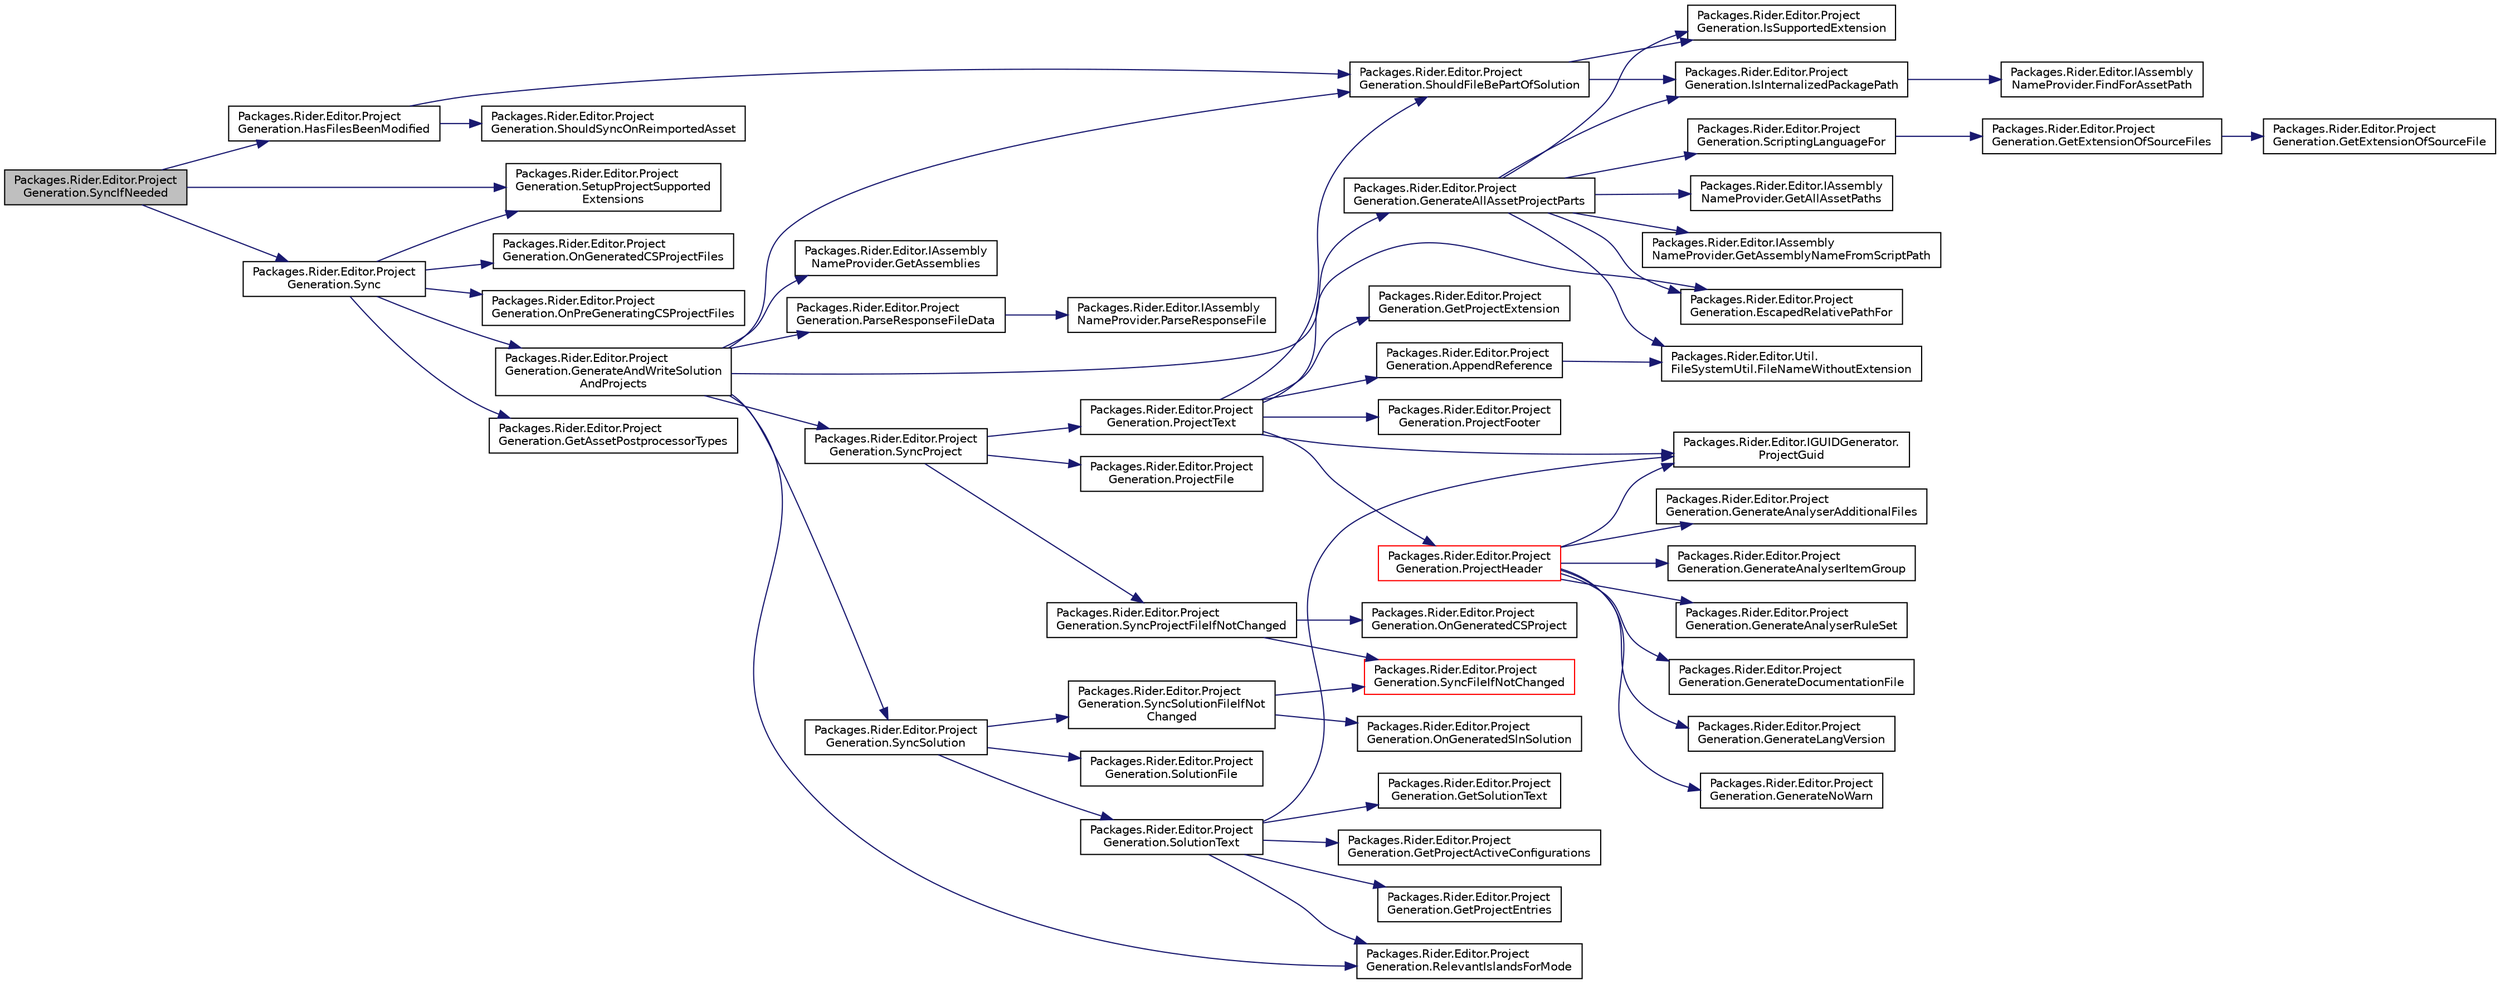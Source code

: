 digraph "Packages.Rider.Editor.ProjectGeneration.SyncIfNeeded"
{
 // LATEX_PDF_SIZE
  edge [fontname="Helvetica",fontsize="10",labelfontname="Helvetica",labelfontsize="10"];
  node [fontname="Helvetica",fontsize="10",shape=record];
  rankdir="LR";
  Node1 [label="Packages.Rider.Editor.Project\lGeneration.SyncIfNeeded",height=0.2,width=0.4,color="black", fillcolor="grey75", style="filled", fontcolor="black",tooltip="Syncs the scripting solution if any affected files are relevant."];
  Node1 -> Node2 [color="midnightblue",fontsize="10",style="solid",fontname="Helvetica"];
  Node2 [label="Packages.Rider.Editor.Project\lGeneration.HasFilesBeenModified",height=0.2,width=0.4,color="black", fillcolor="white", style="filled",URL="$class_packages_1_1_rider_1_1_editor_1_1_project_generation.html#ae768ca2f1c832c6892d8847b6b58a0bc",tooltip=" "];
  Node2 -> Node3 [color="midnightblue",fontsize="10",style="solid",fontname="Helvetica"];
  Node3 [label="Packages.Rider.Editor.Project\lGeneration.ShouldFileBePartOfSolution",height=0.2,width=0.4,color="black", fillcolor="white", style="filled",URL="$class_packages_1_1_rider_1_1_editor_1_1_project_generation.html#afea2dc1c783a54abda5dc807ed45bbd9",tooltip=" "];
  Node3 -> Node4 [color="midnightblue",fontsize="10",style="solid",fontname="Helvetica"];
  Node4 [label="Packages.Rider.Editor.Project\lGeneration.IsInternalizedPackagePath",height=0.2,width=0.4,color="black", fillcolor="white", style="filled",URL="$class_packages_1_1_rider_1_1_editor_1_1_project_generation.html#a26fc24831d5ef989afcf2395e38dc2d0",tooltip=" "];
  Node4 -> Node5 [color="midnightblue",fontsize="10",style="solid",fontname="Helvetica"];
  Node5 [label="Packages.Rider.Editor.IAssembly\lNameProvider.FindForAssetPath",height=0.2,width=0.4,color="black", fillcolor="white", style="filled",URL="$interface_packages_1_1_rider_1_1_editor_1_1_i_assembly_name_provider.html#ac7fb12f96d7ca104ac4be17c39a6e746",tooltip=" "];
  Node3 -> Node6 [color="midnightblue",fontsize="10",style="solid",fontname="Helvetica"];
  Node6 [label="Packages.Rider.Editor.Project\lGeneration.IsSupportedExtension",height=0.2,width=0.4,color="black", fillcolor="white", style="filled",URL="$class_packages_1_1_rider_1_1_editor_1_1_project_generation.html#a016d9c6ecb1d923d586d6fd9520fab14",tooltip=" "];
  Node2 -> Node7 [color="midnightblue",fontsize="10",style="solid",fontname="Helvetica"];
  Node7 [label="Packages.Rider.Editor.Project\lGeneration.ShouldSyncOnReimportedAsset",height=0.2,width=0.4,color="black", fillcolor="white", style="filled",URL="$class_packages_1_1_rider_1_1_editor_1_1_project_generation.html#a2c352436978742f508eb01641be93eb0",tooltip=" "];
  Node1 -> Node8 [color="midnightblue",fontsize="10",style="solid",fontname="Helvetica"];
  Node8 [label="Packages.Rider.Editor.Project\lGeneration.SetupProjectSupported\lExtensions",height=0.2,width=0.4,color="black", fillcolor="white", style="filled",URL="$class_packages_1_1_rider_1_1_editor_1_1_project_generation.html#ab99b22143f4ce07dc864c15f2d27c02b",tooltip=" "];
  Node1 -> Node9 [color="midnightblue",fontsize="10",style="solid",fontname="Helvetica"];
  Node9 [label="Packages.Rider.Editor.Project\lGeneration.Sync",height=0.2,width=0.4,color="black", fillcolor="white", style="filled",URL="$class_packages_1_1_rider_1_1_editor_1_1_project_generation.html#a7df4c31a74fb47f70fb901fc0e93b8a2",tooltip=" "];
  Node9 -> Node10 [color="midnightblue",fontsize="10",style="solid",fontname="Helvetica"];
  Node10 [label="Packages.Rider.Editor.Project\lGeneration.GenerateAndWriteSolution\lAndProjects",height=0.2,width=0.4,color="black", fillcolor="white", style="filled",URL="$class_packages_1_1_rider_1_1_editor_1_1_project_generation.html#a98c773d55e6fc95774f6eb998a8c2ff8",tooltip=" "];
  Node10 -> Node11 [color="midnightblue",fontsize="10",style="solid",fontname="Helvetica"];
  Node11 [label="Packages.Rider.Editor.Project\lGeneration.GenerateAllAssetProjectParts",height=0.2,width=0.4,color="black", fillcolor="white", style="filled",URL="$class_packages_1_1_rider_1_1_editor_1_1_project_generation.html#a63143b27688d6de69c210872cde5e489",tooltip=" "];
  Node11 -> Node12 [color="midnightblue",fontsize="10",style="solid",fontname="Helvetica"];
  Node12 [label="Packages.Rider.Editor.Project\lGeneration.EscapedRelativePathFor",height=0.2,width=0.4,color="black", fillcolor="white", style="filled",URL="$class_packages_1_1_rider_1_1_editor_1_1_project_generation.html#a4a648acf56dfa1c094b0faee31b59dd7",tooltip=" "];
  Node11 -> Node13 [color="midnightblue",fontsize="10",style="solid",fontname="Helvetica"];
  Node13 [label="Packages.Rider.Editor.Util.\lFileSystemUtil.FileNameWithoutExtension",height=0.2,width=0.4,color="black", fillcolor="white", style="filled",URL="$class_packages_1_1_rider_1_1_editor_1_1_util_1_1_file_system_util.html#ae6410748630d7e8df4737958d49bbd76",tooltip=" "];
  Node11 -> Node14 [color="midnightblue",fontsize="10",style="solid",fontname="Helvetica"];
  Node14 [label="Packages.Rider.Editor.IAssembly\lNameProvider.GetAllAssetPaths",height=0.2,width=0.4,color="black", fillcolor="white", style="filled",URL="$interface_packages_1_1_rider_1_1_editor_1_1_i_assembly_name_provider.html#abe4cf5f9516fd2dc0341b78ad7c48e20",tooltip=" "];
  Node11 -> Node15 [color="midnightblue",fontsize="10",style="solid",fontname="Helvetica"];
  Node15 [label="Packages.Rider.Editor.IAssembly\lNameProvider.GetAssemblyNameFromScriptPath",height=0.2,width=0.4,color="black", fillcolor="white", style="filled",URL="$interface_packages_1_1_rider_1_1_editor_1_1_i_assembly_name_provider.html#a04f1dbdb54f62f748f4ef0f353486bc0",tooltip=" "];
  Node11 -> Node4 [color="midnightblue",fontsize="10",style="solid",fontname="Helvetica"];
  Node11 -> Node6 [color="midnightblue",fontsize="10",style="solid",fontname="Helvetica"];
  Node11 -> Node16 [color="midnightblue",fontsize="10",style="solid",fontname="Helvetica"];
  Node16 [label="Packages.Rider.Editor.Project\lGeneration.ScriptingLanguageFor",height=0.2,width=0.4,color="black", fillcolor="white", style="filled",URL="$class_packages_1_1_rider_1_1_editor_1_1_project_generation.html#a64eb089daac495f3eddfc1af6201b315",tooltip=" "];
  Node16 -> Node17 [color="midnightblue",fontsize="10",style="solid",fontname="Helvetica"];
  Node17 [label="Packages.Rider.Editor.Project\lGeneration.GetExtensionOfSourceFiles",height=0.2,width=0.4,color="black", fillcolor="white", style="filled",URL="$class_packages_1_1_rider_1_1_editor_1_1_project_generation.html#abd3e174e5f0a9e8fc6e4d888839b8220",tooltip=" "];
  Node17 -> Node18 [color="midnightblue",fontsize="10",style="solid",fontname="Helvetica"];
  Node18 [label="Packages.Rider.Editor.Project\lGeneration.GetExtensionOfSourceFile",height=0.2,width=0.4,color="black", fillcolor="white", style="filled",URL="$class_packages_1_1_rider_1_1_editor_1_1_project_generation.html#a2070bb1bae407a33b3a9e9f059d53987",tooltip=" "];
  Node10 -> Node19 [color="midnightblue",fontsize="10",style="solid",fontname="Helvetica"];
  Node19 [label="Packages.Rider.Editor.IAssembly\lNameProvider.GetAssemblies",height=0.2,width=0.4,color="black", fillcolor="white", style="filled",URL="$interface_packages_1_1_rider_1_1_editor_1_1_i_assembly_name_provider.html#a00c695349840d1e22091c3d188adfcfc",tooltip=" "];
  Node10 -> Node20 [color="midnightblue",fontsize="10",style="solid",fontname="Helvetica"];
  Node20 [label="Packages.Rider.Editor.Project\lGeneration.ParseResponseFileData",height=0.2,width=0.4,color="black", fillcolor="white", style="filled",URL="$class_packages_1_1_rider_1_1_editor_1_1_project_generation.html#a9aa7f3f8420c2cce8c9dc3b95b0a9a42",tooltip=" "];
  Node20 -> Node21 [color="midnightblue",fontsize="10",style="solid",fontname="Helvetica"];
  Node21 [label="Packages.Rider.Editor.IAssembly\lNameProvider.ParseResponseFile",height=0.2,width=0.4,color="black", fillcolor="white", style="filled",URL="$interface_packages_1_1_rider_1_1_editor_1_1_i_assembly_name_provider.html#a7a2f1a1548b7dd62bf3f020ceae37a31",tooltip=" "];
  Node10 -> Node22 [color="midnightblue",fontsize="10",style="solid",fontname="Helvetica"];
  Node22 [label="Packages.Rider.Editor.Project\lGeneration.RelevantIslandsForMode",height=0.2,width=0.4,color="black", fillcolor="white", style="filled",URL="$class_packages_1_1_rider_1_1_editor_1_1_project_generation.html#a88706669e6e65eb3a76912be19b4ee5b",tooltip=" "];
  Node10 -> Node3 [color="midnightblue",fontsize="10",style="solid",fontname="Helvetica"];
  Node10 -> Node23 [color="midnightblue",fontsize="10",style="solid",fontname="Helvetica"];
  Node23 [label="Packages.Rider.Editor.Project\lGeneration.SyncProject",height=0.2,width=0.4,color="black", fillcolor="white", style="filled",URL="$class_packages_1_1_rider_1_1_editor_1_1_project_generation.html#a2eba7535bdd97f1f4ce59036e30eeda0",tooltip=" "];
  Node23 -> Node24 [color="midnightblue",fontsize="10",style="solid",fontname="Helvetica"];
  Node24 [label="Packages.Rider.Editor.Project\lGeneration.ProjectFile",height=0.2,width=0.4,color="black", fillcolor="white", style="filled",URL="$class_packages_1_1_rider_1_1_editor_1_1_project_generation.html#a162401ee4ea22a027ef350478beca2f5",tooltip=" "];
  Node23 -> Node25 [color="midnightblue",fontsize="10",style="solid",fontname="Helvetica"];
  Node25 [label="Packages.Rider.Editor.Project\lGeneration.ProjectText",height=0.2,width=0.4,color="black", fillcolor="white", style="filled",URL="$class_packages_1_1_rider_1_1_editor_1_1_project_generation.html#a469fdafe7270e2f5cda9f7a23952b2bb",tooltip=" "];
  Node25 -> Node26 [color="midnightblue",fontsize="10",style="solid",fontname="Helvetica"];
  Node26 [label="Packages.Rider.Editor.Project\lGeneration.AppendReference",height=0.2,width=0.4,color="black", fillcolor="white", style="filled",URL="$class_packages_1_1_rider_1_1_editor_1_1_project_generation.html#a1b158fc022460c1897cfec74d3d05487",tooltip=" "];
  Node26 -> Node13 [color="midnightblue",fontsize="10",style="solid",fontname="Helvetica"];
  Node25 -> Node12 [color="midnightblue",fontsize="10",style="solid",fontname="Helvetica"];
  Node25 -> Node27 [color="midnightblue",fontsize="10",style="solid",fontname="Helvetica"];
  Node27 [label="Packages.Rider.Editor.Project\lGeneration.GetProjectExtension",height=0.2,width=0.4,color="black", fillcolor="white", style="filled",URL="$class_packages_1_1_rider_1_1_editor_1_1_project_generation.html#abf82a28a2781ea51a50e54e67f81c99d",tooltip=" "];
  Node25 -> Node28 [color="midnightblue",fontsize="10",style="solid",fontname="Helvetica"];
  Node28 [label="Packages.Rider.Editor.Project\lGeneration.ProjectFooter",height=0.2,width=0.4,color="black", fillcolor="white", style="filled",URL="$class_packages_1_1_rider_1_1_editor_1_1_project_generation.html#ae9b222d5621b00b80b8e8f19f653debd",tooltip=" "];
  Node25 -> Node29 [color="midnightblue",fontsize="10",style="solid",fontname="Helvetica"];
  Node29 [label="Packages.Rider.Editor.IGUIDGenerator.\lProjectGuid",height=0.2,width=0.4,color="black", fillcolor="white", style="filled",URL="$interface_packages_1_1_rider_1_1_editor_1_1_i_g_u_i_d_generator.html#a69d637a011a9b93e3aff00ab585ab147",tooltip=" "];
  Node25 -> Node30 [color="midnightblue",fontsize="10",style="solid",fontname="Helvetica"];
  Node30 [label="Packages.Rider.Editor.Project\lGeneration.ProjectHeader",height=0.2,width=0.4,color="red", fillcolor="white", style="filled",URL="$class_packages_1_1_rider_1_1_editor_1_1_project_generation.html#a0a1f1ce1089500d0a607fd744a153c5e",tooltip=" "];
  Node30 -> Node31 [color="midnightblue",fontsize="10",style="solid",fontname="Helvetica"];
  Node31 [label="Packages.Rider.Editor.Project\lGeneration.GenerateAnalyserAdditionalFiles",height=0.2,width=0.4,color="black", fillcolor="white", style="filled",URL="$class_packages_1_1_rider_1_1_editor_1_1_project_generation.html#addad3265fdf3d6d2134a39f7c3036cea",tooltip=" "];
  Node30 -> Node32 [color="midnightblue",fontsize="10",style="solid",fontname="Helvetica"];
  Node32 [label="Packages.Rider.Editor.Project\lGeneration.GenerateAnalyserItemGroup",height=0.2,width=0.4,color="black", fillcolor="white", style="filled",URL="$class_packages_1_1_rider_1_1_editor_1_1_project_generation.html#a82f42c48409d923cb4e17020013aaa69",tooltip=" "];
  Node30 -> Node33 [color="midnightblue",fontsize="10",style="solid",fontname="Helvetica"];
  Node33 [label="Packages.Rider.Editor.Project\lGeneration.GenerateAnalyserRuleSet",height=0.2,width=0.4,color="black", fillcolor="white", style="filled",URL="$class_packages_1_1_rider_1_1_editor_1_1_project_generation.html#a19cca39b531abedbcd0c760a0e200e5d",tooltip=" "];
  Node30 -> Node34 [color="midnightblue",fontsize="10",style="solid",fontname="Helvetica"];
  Node34 [label="Packages.Rider.Editor.Project\lGeneration.GenerateDocumentationFile",height=0.2,width=0.4,color="black", fillcolor="white", style="filled",URL="$class_packages_1_1_rider_1_1_editor_1_1_project_generation.html#a84f156b5622fb966f6ac23a45babc4f9",tooltip=" "];
  Node30 -> Node35 [color="midnightblue",fontsize="10",style="solid",fontname="Helvetica"];
  Node35 [label="Packages.Rider.Editor.Project\lGeneration.GenerateLangVersion",height=0.2,width=0.4,color="black", fillcolor="white", style="filled",URL="$class_packages_1_1_rider_1_1_editor_1_1_project_generation.html#ac2749119bc56cffd44518e0591339ec8",tooltip=" "];
  Node30 -> Node36 [color="midnightblue",fontsize="10",style="solid",fontname="Helvetica"];
  Node36 [label="Packages.Rider.Editor.Project\lGeneration.GenerateNoWarn",height=0.2,width=0.4,color="black", fillcolor="white", style="filled",URL="$class_packages_1_1_rider_1_1_editor_1_1_project_generation.html#a0e9506088d7663186bf4a02349f1904e",tooltip=" "];
  Node30 -> Node29 [color="midnightblue",fontsize="10",style="solid",fontname="Helvetica"];
  Node25 -> Node3 [color="midnightblue",fontsize="10",style="solid",fontname="Helvetica"];
  Node23 -> Node41 [color="midnightblue",fontsize="10",style="solid",fontname="Helvetica"];
  Node41 [label="Packages.Rider.Editor.Project\lGeneration.SyncProjectFileIfNotChanged",height=0.2,width=0.4,color="black", fillcolor="white", style="filled",URL="$class_packages_1_1_rider_1_1_editor_1_1_project_generation.html#a5c7572c2cac0d0f39a1e4af071c43905",tooltip=" "];
  Node41 -> Node42 [color="midnightblue",fontsize="10",style="solid",fontname="Helvetica"];
  Node42 [label="Packages.Rider.Editor.Project\lGeneration.OnGeneratedCSProject",height=0.2,width=0.4,color="black", fillcolor="white", style="filled",URL="$class_packages_1_1_rider_1_1_editor_1_1_project_generation.html#ac4bb39cd58a14cb114f445958c6e70a8",tooltip=" "];
  Node41 -> Node43 [color="midnightblue",fontsize="10",style="solid",fontname="Helvetica"];
  Node43 [label="Packages.Rider.Editor.Project\lGeneration.SyncFileIfNotChanged",height=0.2,width=0.4,color="red", fillcolor="white", style="filled",URL="$class_packages_1_1_rider_1_1_editor_1_1_project_generation.html#a18daa379bcf615add9c70857abc5dc76",tooltip=" "];
  Node10 -> Node47 [color="midnightblue",fontsize="10",style="solid",fontname="Helvetica"];
  Node47 [label="Packages.Rider.Editor.Project\lGeneration.SyncSolution",height=0.2,width=0.4,color="black", fillcolor="white", style="filled",URL="$class_packages_1_1_rider_1_1_editor_1_1_project_generation.html#a658821a6b0fc5938aa67c3ef9d5408ed",tooltip=" "];
  Node47 -> Node48 [color="midnightblue",fontsize="10",style="solid",fontname="Helvetica"];
  Node48 [label="Packages.Rider.Editor.Project\lGeneration.SolutionFile",height=0.2,width=0.4,color="black", fillcolor="white", style="filled",URL="$class_packages_1_1_rider_1_1_editor_1_1_project_generation.html#abf9e79381de332f27c30b34fa6cfade3",tooltip=" "];
  Node47 -> Node49 [color="midnightblue",fontsize="10",style="solid",fontname="Helvetica"];
  Node49 [label="Packages.Rider.Editor.Project\lGeneration.SolutionText",height=0.2,width=0.4,color="black", fillcolor="white", style="filled",URL="$class_packages_1_1_rider_1_1_editor_1_1_project_generation.html#ac6aeee346db67af24d9fb8fba506d935",tooltip=" "];
  Node49 -> Node50 [color="midnightblue",fontsize="10",style="solid",fontname="Helvetica"];
  Node50 [label="Packages.Rider.Editor.Project\lGeneration.GetProjectActiveConfigurations",height=0.2,width=0.4,color="black", fillcolor="white", style="filled",URL="$class_packages_1_1_rider_1_1_editor_1_1_project_generation.html#aa24ba1cee1c7ca27d720bb11831755f6",tooltip="Generate the active configuration string for a given project guid"];
  Node49 -> Node51 [color="midnightblue",fontsize="10",style="solid",fontname="Helvetica"];
  Node51 [label="Packages.Rider.Editor.Project\lGeneration.GetProjectEntries",height=0.2,width=0.4,color="black", fillcolor="white", style="filled",URL="$class_packages_1_1_rider_1_1_editor_1_1_project_generation.html#a94acdb4e61b28d8988e06c48c54b880f",tooltip="Get a Project(\"{guid}\") = \"MyProject\", \"MyProject.unityproj\", \"{projectguid}\" entry for each relevant..."];
  Node49 -> Node52 [color="midnightblue",fontsize="10",style="solid",fontname="Helvetica"];
  Node52 [label="Packages.Rider.Editor.Project\lGeneration.GetSolutionText",height=0.2,width=0.4,color="black", fillcolor="white", style="filled",URL="$class_packages_1_1_rider_1_1_editor_1_1_project_generation.html#aa8128fd94def00fcafdb72f26b9b1ec8",tooltip=" "];
  Node49 -> Node29 [color="midnightblue",fontsize="10",style="solid",fontname="Helvetica"];
  Node49 -> Node22 [color="midnightblue",fontsize="10",style="solid",fontname="Helvetica"];
  Node47 -> Node53 [color="midnightblue",fontsize="10",style="solid",fontname="Helvetica"];
  Node53 [label="Packages.Rider.Editor.Project\lGeneration.SyncSolutionFileIfNot\lChanged",height=0.2,width=0.4,color="black", fillcolor="white", style="filled",URL="$class_packages_1_1_rider_1_1_editor_1_1_project_generation.html#a57d168be2834c434d458dd7676937e59",tooltip=" "];
  Node53 -> Node54 [color="midnightblue",fontsize="10",style="solid",fontname="Helvetica"];
  Node54 [label="Packages.Rider.Editor.Project\lGeneration.OnGeneratedSlnSolution",height=0.2,width=0.4,color="black", fillcolor="white", style="filled",URL="$class_packages_1_1_rider_1_1_editor_1_1_project_generation.html#a26811657a140152e7d1a5d759e055c9e",tooltip=" "];
  Node53 -> Node43 [color="midnightblue",fontsize="10",style="solid",fontname="Helvetica"];
  Node9 -> Node55 [color="midnightblue",fontsize="10",style="solid",fontname="Helvetica"];
  Node55 [label="Packages.Rider.Editor.Project\lGeneration.GetAssetPostprocessorTypes",height=0.2,width=0.4,color="black", fillcolor="white", style="filled",URL="$class_packages_1_1_rider_1_1_editor_1_1_project_generation.html#ac24c22229cbee20613cc74b282edf1f0",tooltip=" "];
  Node9 -> Node56 [color="midnightblue",fontsize="10",style="solid",fontname="Helvetica"];
  Node56 [label="Packages.Rider.Editor.Project\lGeneration.OnGeneratedCSProjectFiles",height=0.2,width=0.4,color="black", fillcolor="white", style="filled",URL="$class_packages_1_1_rider_1_1_editor_1_1_project_generation.html#a7254737f52f821f696397b171f6a96f9",tooltip=" "];
  Node9 -> Node57 [color="midnightblue",fontsize="10",style="solid",fontname="Helvetica"];
  Node57 [label="Packages.Rider.Editor.Project\lGeneration.OnPreGeneratingCSProjectFiles",height=0.2,width=0.4,color="black", fillcolor="white", style="filled",URL="$class_packages_1_1_rider_1_1_editor_1_1_project_generation.html#a81851cc15193c00880a9fb12bdb89943",tooltip=" "];
  Node9 -> Node8 [color="midnightblue",fontsize="10",style="solid",fontname="Helvetica"];
}

